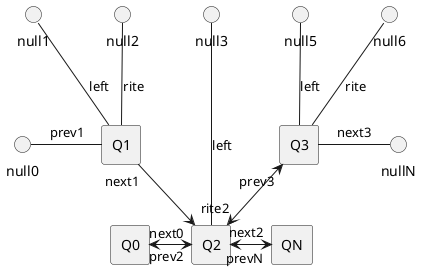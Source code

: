 @startuml

rectangle Q0

rectangle Q1
rectangle Q2
rectangle Q3

rectangle QN

Q1 -left-() null0:prev1

Q1  -up-() null1:"left"
Q1  -up-() null2:"rite"


Q0 "next0" <-right-> "prev2" Q2

Q1 "next1" -down->  Q2

Q2  --up-() null3:"left"

Q2 "rite2" <-up-> "prev3" Q3

Q2 "next2" <-right-> "prevN" QN

Q3  -up-() null5:"left"
Q3  -up-() null6:"rite"

Q3  -right-() nullN:next3

Q1 -[hidden]- Q0
Q3 -[hidden]- QN


@enduml